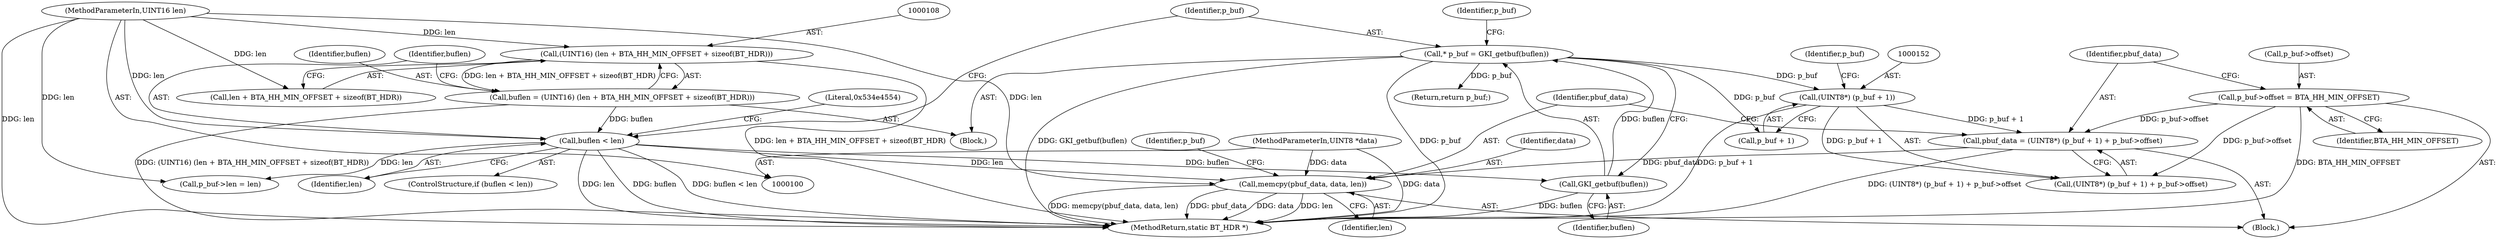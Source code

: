 digraph "0_Android_514139f4b40cbb035bb92f3e24d5a389d75db9e6@API" {
"1000159" [label="(Call,memcpy(pbuf_data, data, len))"];
"1000148" [label="(Call,pbuf_data = (UINT8*) (p_buf + 1) + p_buf->offset)"];
"1000151" [label="(Call,(UINT8*) (p_buf + 1))"];
"1000130" [label="(Call,* p_buf = GKI_getbuf(buflen))"];
"1000132" [label="(Call,GKI_getbuf(buflen))"];
"1000116" [label="(Call,buflen < len)"];
"1000105" [label="(Call,buflen = (UINT16) (len + BTA_HH_MIN_OFFSET + sizeof(BT_HDR)))"];
"1000107" [label="(Call,(UINT16) (len + BTA_HH_MIN_OFFSET + sizeof(BT_HDR)))"];
"1000101" [label="(MethodParameterIn,UINT16 len)"];
"1000143" [label="(Call,p_buf->offset = BTA_HH_MIN_OFFSET)"];
"1000102" [label="(MethodParameterIn,UINT8 *data)"];
"1000151" [label="(Call,(UINT8*) (p_buf + 1))"];
"1000130" [label="(Call,* p_buf = GKI_getbuf(buflen))"];
"1000143" [label="(Call,p_buf->offset = BTA_HH_MIN_OFFSET)"];
"1000157" [label="(Identifier,p_buf)"];
"1000117" [label="(Identifier,buflen)"];
"1000109" [label="(Call,len + BTA_HH_MIN_OFFSET + sizeof(BT_HDR))"];
"1000165" [label="(MethodReturn,static BT_HDR *)"];
"1000161" [label="(Identifier,data)"];
"1000164" [label="(Identifier,p_buf)"];
"1000101" [label="(MethodParameterIn,UINT16 len)"];
"1000118" [label="(Identifier,len)"];
"1000136" [label="(Block,)"];
"1000148" [label="(Call,pbuf_data = (UINT8*) (p_buf + 1) + p_buf->offset)"];
"1000160" [label="(Identifier,pbuf_data)"];
"1000135" [label="(Identifier,p_buf)"];
"1000138" [label="(Call,p_buf->len = len)"];
"1000147" [label="(Identifier,BTA_HH_MIN_OFFSET)"];
"1000153" [label="(Call,p_buf + 1)"];
"1000133" [label="(Identifier,buflen)"];
"1000131" [label="(Identifier,p_buf)"];
"1000107" [label="(Call,(UINT16) (len + BTA_HH_MIN_OFFSET + sizeof(BT_HDR)))"];
"1000159" [label="(Call,memcpy(pbuf_data, data, len))"];
"1000162" [label="(Identifier,len)"];
"1000103" [label="(Block,)"];
"1000163" [label="(Return,return p_buf;)"];
"1000106" [label="(Identifier,buflen)"];
"1000102" [label="(MethodParameterIn,UINT8 *data)"];
"1000149" [label="(Identifier,pbuf_data)"];
"1000116" [label="(Call,buflen < len)"];
"1000115" [label="(ControlStructure,if (buflen < len))"];
"1000132" [label="(Call,GKI_getbuf(buflen))"];
"1000150" [label="(Call,(UINT8*) (p_buf + 1) + p_buf->offset)"];
"1000105" [label="(Call,buflen = (UINT16) (len + BTA_HH_MIN_OFFSET + sizeof(BT_HDR)))"];
"1000121" [label="(Literal,0x534e4554)"];
"1000144" [label="(Call,p_buf->offset)"];
"1000159" -> "1000136"  [label="AST: "];
"1000159" -> "1000162"  [label="CFG: "];
"1000160" -> "1000159"  [label="AST: "];
"1000161" -> "1000159"  [label="AST: "];
"1000162" -> "1000159"  [label="AST: "];
"1000164" -> "1000159"  [label="CFG: "];
"1000159" -> "1000165"  [label="DDG: len"];
"1000159" -> "1000165"  [label="DDG: memcpy(pbuf_data, data, len)"];
"1000159" -> "1000165"  [label="DDG: pbuf_data"];
"1000159" -> "1000165"  [label="DDG: data"];
"1000148" -> "1000159"  [label="DDG: pbuf_data"];
"1000102" -> "1000159"  [label="DDG: data"];
"1000101" -> "1000159"  [label="DDG: len"];
"1000116" -> "1000159"  [label="DDG: len"];
"1000148" -> "1000136"  [label="AST: "];
"1000148" -> "1000150"  [label="CFG: "];
"1000149" -> "1000148"  [label="AST: "];
"1000150" -> "1000148"  [label="AST: "];
"1000160" -> "1000148"  [label="CFG: "];
"1000148" -> "1000165"  [label="DDG: (UINT8*) (p_buf + 1) + p_buf->offset"];
"1000151" -> "1000148"  [label="DDG: p_buf + 1"];
"1000143" -> "1000148"  [label="DDG: p_buf->offset"];
"1000151" -> "1000150"  [label="AST: "];
"1000151" -> "1000153"  [label="CFG: "];
"1000152" -> "1000151"  [label="AST: "];
"1000153" -> "1000151"  [label="AST: "];
"1000157" -> "1000151"  [label="CFG: "];
"1000151" -> "1000165"  [label="DDG: p_buf + 1"];
"1000151" -> "1000150"  [label="DDG: p_buf + 1"];
"1000130" -> "1000151"  [label="DDG: p_buf"];
"1000130" -> "1000103"  [label="AST: "];
"1000130" -> "1000132"  [label="CFG: "];
"1000131" -> "1000130"  [label="AST: "];
"1000132" -> "1000130"  [label="AST: "];
"1000135" -> "1000130"  [label="CFG: "];
"1000130" -> "1000165"  [label="DDG: p_buf"];
"1000130" -> "1000165"  [label="DDG: GKI_getbuf(buflen)"];
"1000132" -> "1000130"  [label="DDG: buflen"];
"1000130" -> "1000153"  [label="DDG: p_buf"];
"1000130" -> "1000163"  [label="DDG: p_buf"];
"1000132" -> "1000133"  [label="CFG: "];
"1000133" -> "1000132"  [label="AST: "];
"1000132" -> "1000165"  [label="DDG: buflen"];
"1000116" -> "1000132"  [label="DDG: buflen"];
"1000116" -> "1000115"  [label="AST: "];
"1000116" -> "1000118"  [label="CFG: "];
"1000117" -> "1000116"  [label="AST: "];
"1000118" -> "1000116"  [label="AST: "];
"1000121" -> "1000116"  [label="CFG: "];
"1000131" -> "1000116"  [label="CFG: "];
"1000116" -> "1000165"  [label="DDG: len"];
"1000116" -> "1000165"  [label="DDG: buflen"];
"1000116" -> "1000165"  [label="DDG: buflen < len"];
"1000105" -> "1000116"  [label="DDG: buflen"];
"1000101" -> "1000116"  [label="DDG: len"];
"1000116" -> "1000138"  [label="DDG: len"];
"1000105" -> "1000103"  [label="AST: "];
"1000105" -> "1000107"  [label="CFG: "];
"1000106" -> "1000105"  [label="AST: "];
"1000107" -> "1000105"  [label="AST: "];
"1000117" -> "1000105"  [label="CFG: "];
"1000105" -> "1000165"  [label="DDG: (UINT16) (len + BTA_HH_MIN_OFFSET + sizeof(BT_HDR))"];
"1000107" -> "1000105"  [label="DDG: len + BTA_HH_MIN_OFFSET + sizeof(BT_HDR)"];
"1000107" -> "1000109"  [label="CFG: "];
"1000108" -> "1000107"  [label="AST: "];
"1000109" -> "1000107"  [label="AST: "];
"1000107" -> "1000165"  [label="DDG: len + BTA_HH_MIN_OFFSET + sizeof(BT_HDR)"];
"1000101" -> "1000107"  [label="DDG: len"];
"1000101" -> "1000100"  [label="AST: "];
"1000101" -> "1000165"  [label="DDG: len"];
"1000101" -> "1000109"  [label="DDG: len"];
"1000101" -> "1000138"  [label="DDG: len"];
"1000143" -> "1000136"  [label="AST: "];
"1000143" -> "1000147"  [label="CFG: "];
"1000144" -> "1000143"  [label="AST: "];
"1000147" -> "1000143"  [label="AST: "];
"1000149" -> "1000143"  [label="CFG: "];
"1000143" -> "1000165"  [label="DDG: BTA_HH_MIN_OFFSET"];
"1000143" -> "1000150"  [label="DDG: p_buf->offset"];
"1000102" -> "1000100"  [label="AST: "];
"1000102" -> "1000165"  [label="DDG: data"];
}
